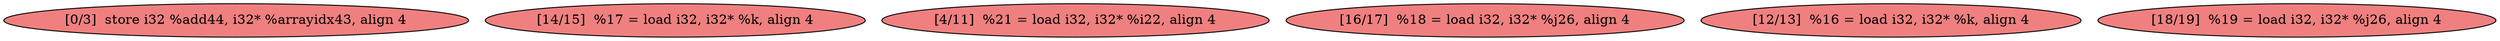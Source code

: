 
digraph G {


node449 [fillcolor=lightcoral,label="[0/3]  store i32 %add44, i32* %arrayidx43, align 4",shape=ellipse,style=filled ]
node447 [fillcolor=lightcoral,label="[14/15]  %17 = load i32, i32* %k, align 4",shape=ellipse,style=filled ]
node448 [fillcolor=lightcoral,label="[4/11]  %21 = load i32, i32* %i22, align 4",shape=ellipse,style=filled ]
node445 [fillcolor=lightcoral,label="[16/17]  %18 = load i32, i32* %j26, align 4",shape=ellipse,style=filled ]
node450 [fillcolor=lightcoral,label="[12/13]  %16 = load i32, i32* %k, align 4",shape=ellipse,style=filled ]
node446 [fillcolor=lightcoral,label="[18/19]  %19 = load i32, i32* %j26, align 4",shape=ellipse,style=filled ]



}
